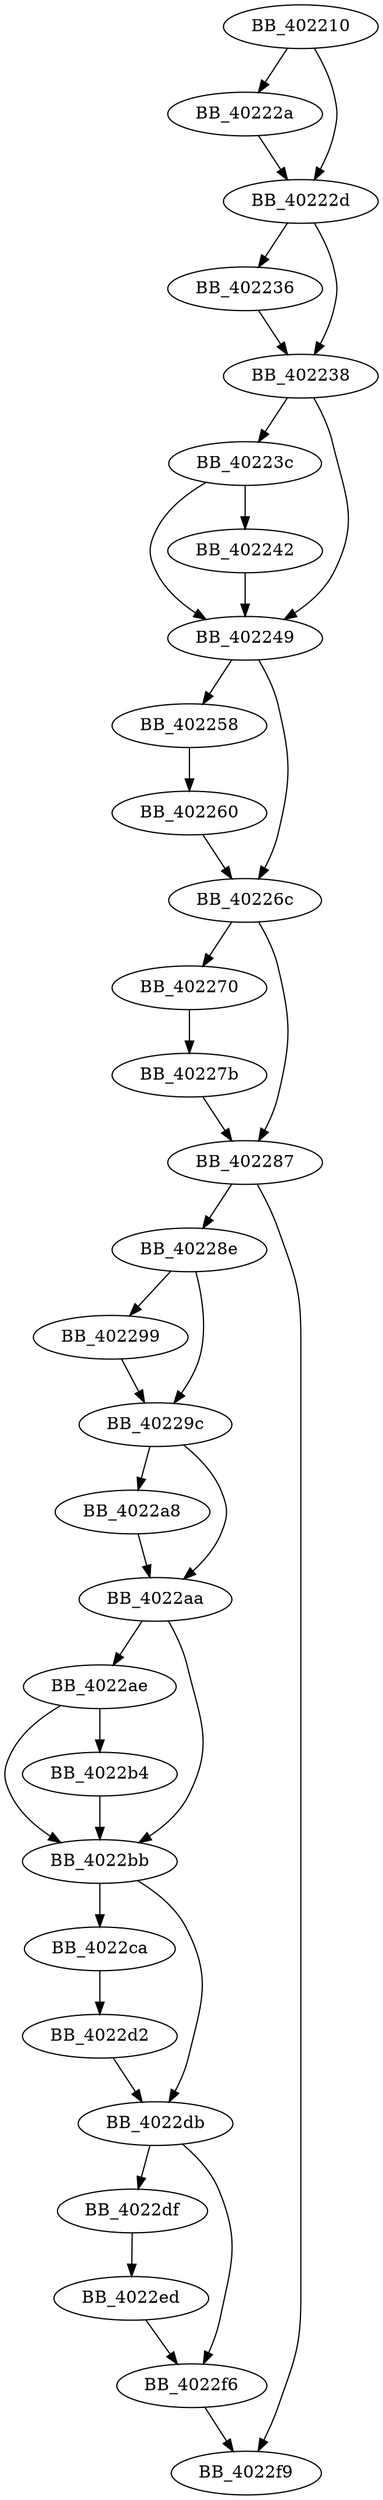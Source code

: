 DiGraph sub_402210{
BB_402210->BB_40222a
BB_402210->BB_40222d
BB_40222a->BB_40222d
BB_40222d->BB_402236
BB_40222d->BB_402238
BB_402236->BB_402238
BB_402238->BB_40223c
BB_402238->BB_402249
BB_40223c->BB_402242
BB_40223c->BB_402249
BB_402242->BB_402249
BB_402249->BB_402258
BB_402249->BB_40226c
BB_402258->BB_402260
BB_402260->BB_40226c
BB_40226c->BB_402270
BB_40226c->BB_402287
BB_402270->BB_40227b
BB_40227b->BB_402287
BB_402287->BB_40228e
BB_402287->BB_4022f9
BB_40228e->BB_402299
BB_40228e->BB_40229c
BB_402299->BB_40229c
BB_40229c->BB_4022a8
BB_40229c->BB_4022aa
BB_4022a8->BB_4022aa
BB_4022aa->BB_4022ae
BB_4022aa->BB_4022bb
BB_4022ae->BB_4022b4
BB_4022ae->BB_4022bb
BB_4022b4->BB_4022bb
BB_4022bb->BB_4022ca
BB_4022bb->BB_4022db
BB_4022ca->BB_4022d2
BB_4022d2->BB_4022db
BB_4022db->BB_4022df
BB_4022db->BB_4022f6
BB_4022df->BB_4022ed
BB_4022ed->BB_4022f6
BB_4022f6->BB_4022f9
}
